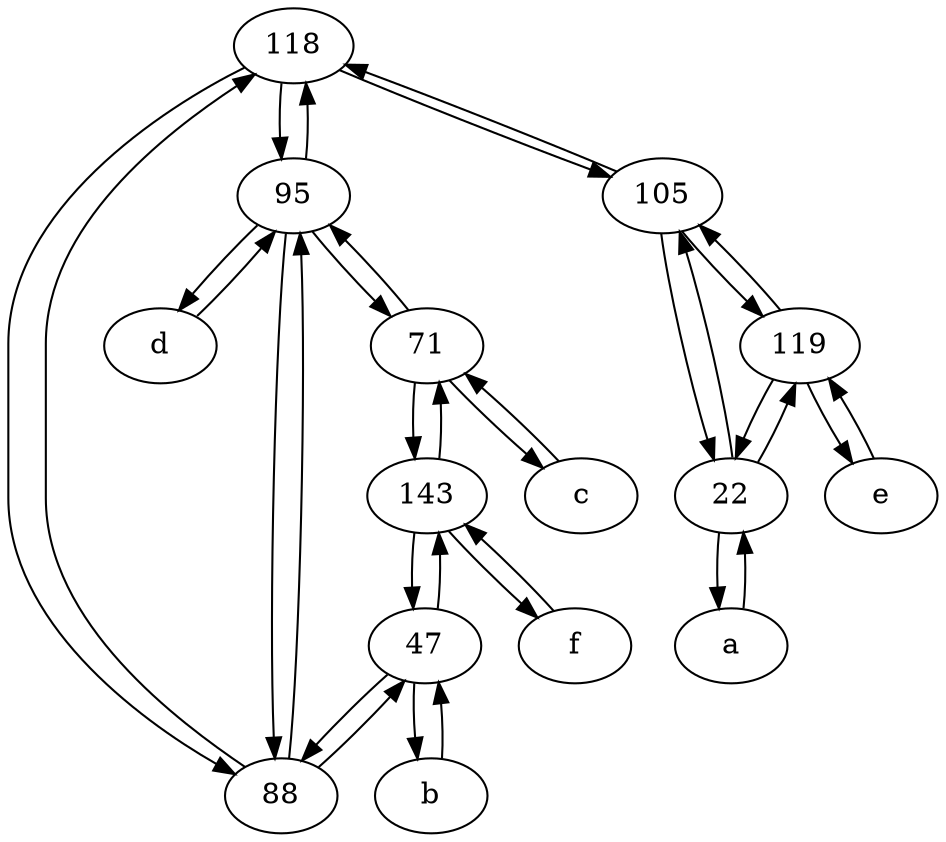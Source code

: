 digraph  {
	118;
	95;
	22;
	105;
	143;
	119;
	c [pos="20,10!"];
	b [pos="50,20!"];
	f [pos="15,45!"];
	e [pos="30,50!"];
	47;
	a [pos="40,10!"];
	d [pos="20,30!"];
	88;
	71;
	88 -> 47;
	88 -> 118;
	118 -> 105;
	71 -> 95;
	d -> 95;
	b -> 47;
	105 -> 22;
	22 -> 105;
	95 -> d;
	a -> 22;
	119 -> e;
	95 -> 88;
	119 -> 105;
	143 -> 71;
	71 -> 143;
	c -> 71;
	143 -> 47;
	f -> 143;
	118 -> 95;
	47 -> 143;
	47 -> b;
	22 -> 119;
	119 -> 22;
	88 -> 95;
	e -> 119;
	105 -> 118;
	47 -> 88;
	22 -> a;
	95 -> 71;
	105 -> 119;
	95 -> 118;
	71 -> c;
	143 -> f;
	118 -> 88;

	}